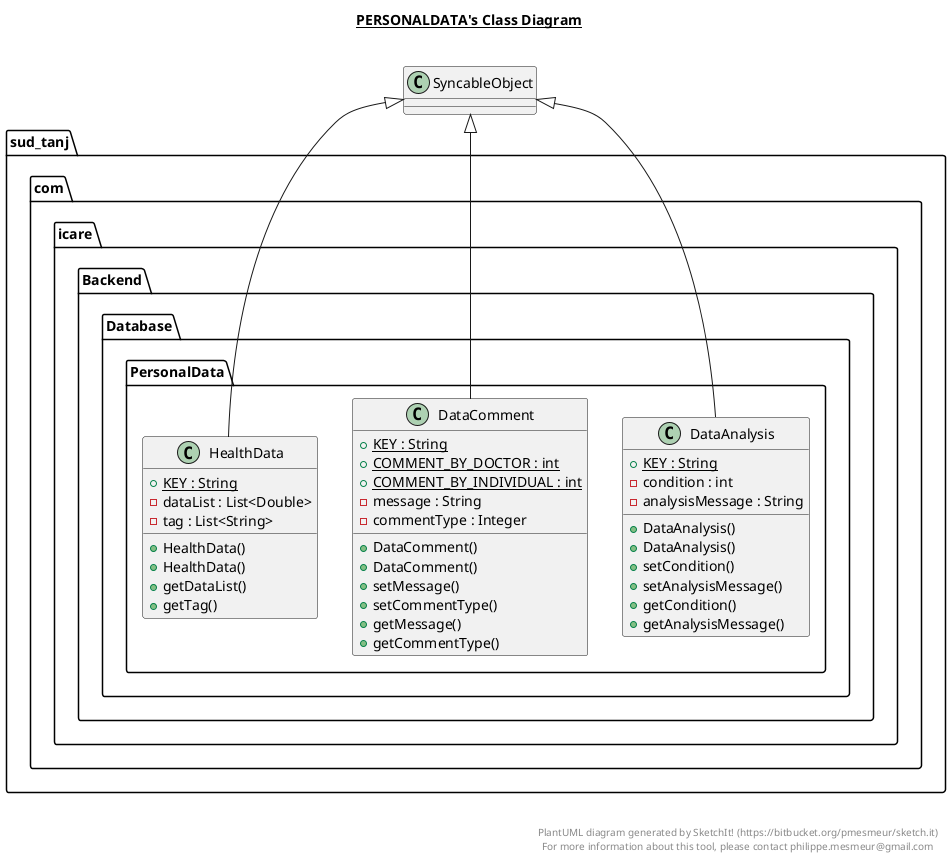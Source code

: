 @startuml

title __PERSONALDATA's Class Diagram__\n

  package sud_tanj.com.icare {
    package sud_tanj.com.icare.Backend {
      package sud_tanj.com.icare.Backend.Database {
        package sud_tanj.com.icare.Backend.Database.PersonalData {
          class DataAnalysis {
              {static} + KEY : String
              - condition : int
              - analysisMessage : String
              + DataAnalysis()
              + DataAnalysis()
              + setCondition()
              + setAnalysisMessage()
              + getCondition()
              + getAnalysisMessage()
          }
        }
      }
    }
  }
  

  package sud_tanj.com.icare {
    package sud_tanj.com.icare.Backend {
      package sud_tanj.com.icare.Backend.Database {
        package sud_tanj.com.icare.Backend.Database.PersonalData {
          class DataComment {
              {static} + KEY : String
              {static} + COMMENT_BY_DOCTOR : int
              {static} + COMMENT_BY_INDIVIDUAL : int
              - message : String
              - commentType : Integer
              + DataComment()
              + DataComment()
              + setMessage()
              + setCommentType()
              + getMessage()
              + getCommentType()
          }
        }
      }
    }
  }
  

  package sud_tanj.com.icare {
    package sud_tanj.com.icare.Backend {
      package sud_tanj.com.icare.Backend.Database {
        package sud_tanj.com.icare.Backend.Database.PersonalData {
          class HealthData {
              {static} + KEY : String
              - dataList : List<Double>
              - tag : List<String>
              + HealthData()
              + HealthData()
              + getDataList()
              + getTag()
          }
        }
      }
    }
  }
  

  DataAnalysis -up-|> SyncableObject
  DataComment -up-|> SyncableObject
  HealthData -up-|> SyncableObject


right footer


PlantUML diagram generated by SketchIt! (https://bitbucket.org/pmesmeur/sketch.it)
For more information about this tool, please contact philippe.mesmeur@gmail.com
endfooter

@enduml
